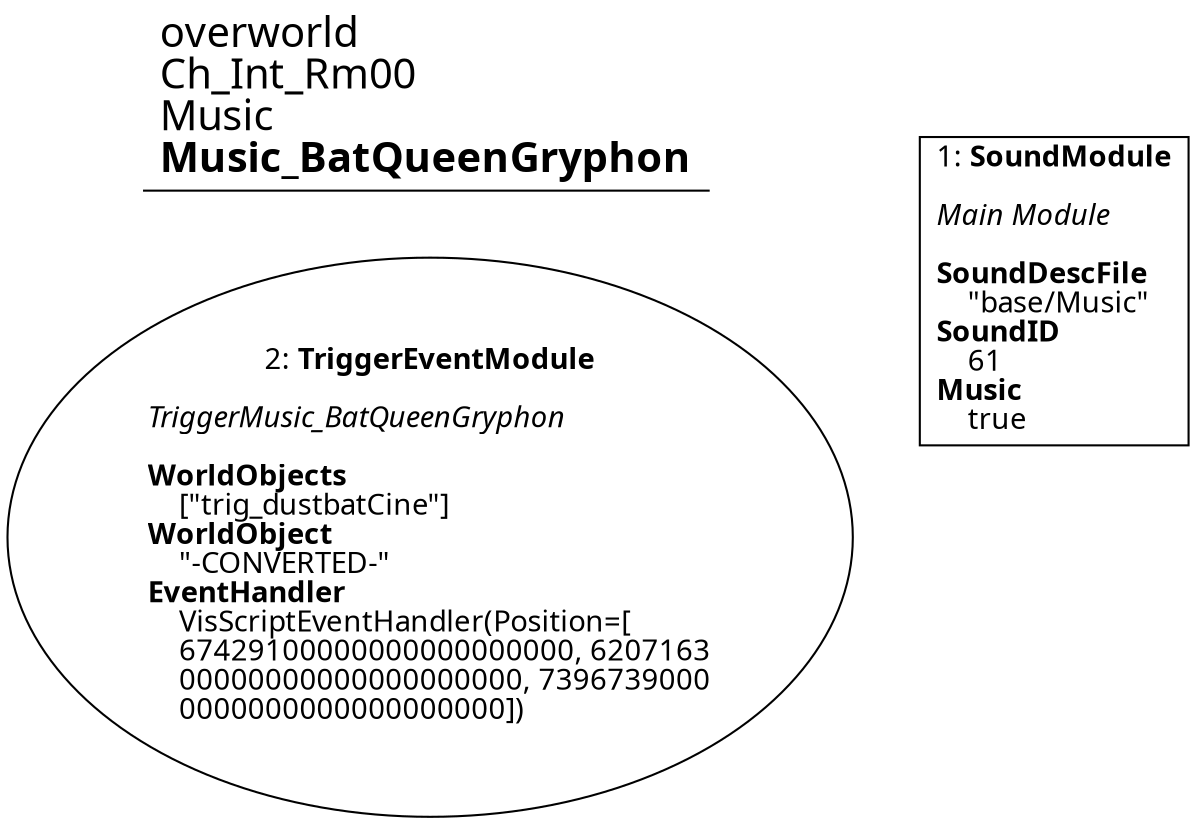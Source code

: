 digraph {
    layout = fdp;
    overlap = prism;
    sep = "+16";
    splines = spline;

    node [ shape = box ];

    graph [ fontname = "Segoe UI" ];
    node [ fontname = "Segoe UI" ];
    edge [ fontname = "Segoe UI" ];

    1 [ label = <1: <b>SoundModule</b><br/><br/><i>Main Module<br align="left"/></i><br align="left"/><b>SoundDescFile</b><br align="left"/>    &quot;base/Music&quot;<br align="left"/><b>SoundID</b><br align="left"/>    61<br align="left"/><b>Music</b><br align="left"/>    true<br align="left"/>> ];
    1 [ pos = "0.289,-0.10300001!" ];

    2 [ label = <2: <b>TriggerEventModule</b><br/><br/><i>TriggerMusic_BatQueenGryphon<br align="left"/></i><br align="left"/><b>WorldObjects</b><br align="left"/>    [&quot;trig_dustbatCine&quot;]<br align="left"/><b>WorldObject</b><br align="left"/>    &quot;-CONVERTED-&quot;<br align="left"/><b>EventHandler</b><br align="left"/>    VisScriptEventHandler(Position=[<br align="left"/>    67429100000000000000000, 6207163<br align="left"/>    00000000000000000000, 7396739000<br align="left"/>    0000000000000000000])<br align="left"/>> ];
    2 [ shape = oval ]
    2 [ pos = "0.033,-0.141!" ];

    title [ pos = "0.032,-0.102000006!" ];
    title [ shape = underline ];
    title [ label = <<font point-size="20">overworld<br align="left"/>Ch_Int_Rm00<br align="left"/>Music<br align="left"/><b>Music_BatQueenGryphon</b><br align="left"/></font>> ];
}
